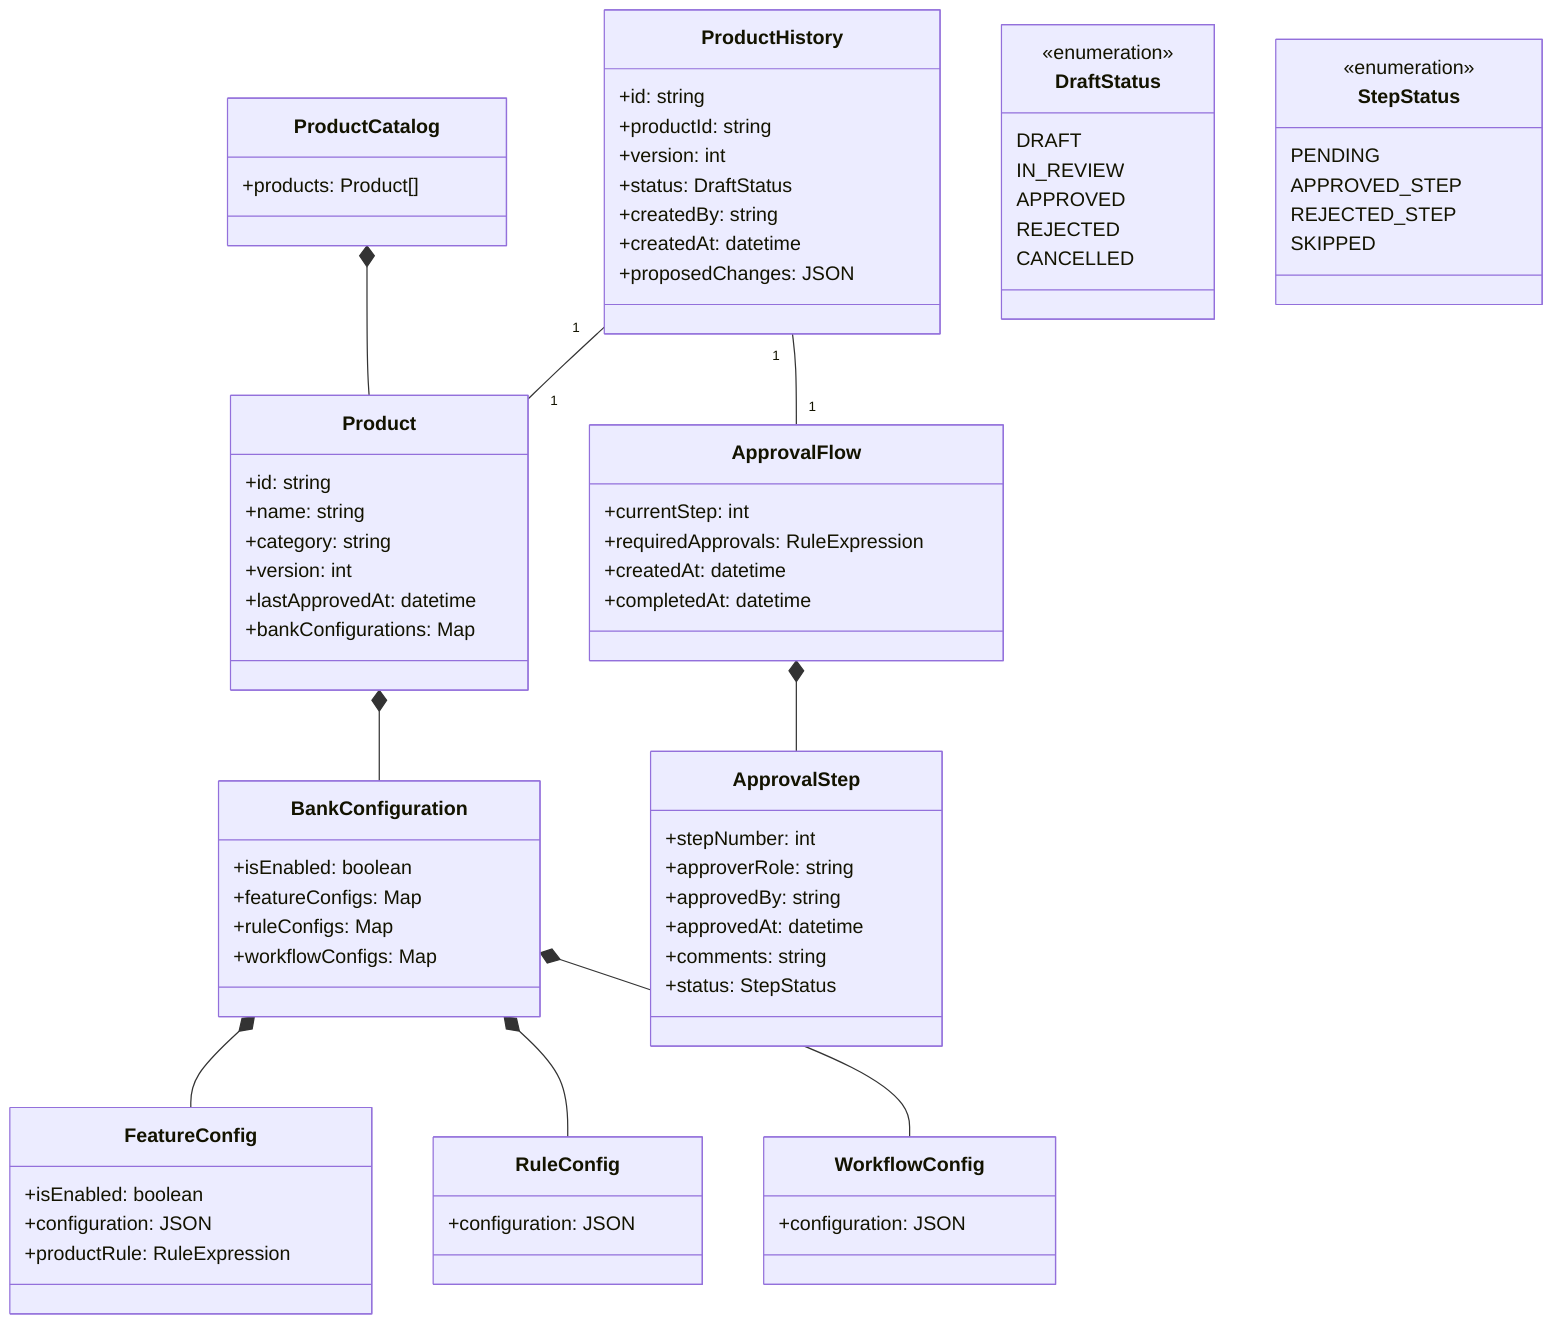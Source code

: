 classDiagram
    %% Live Catalog (only approved versions)
    ProductCatalog *-- Product
    Product *-- BankConfiguration
    BankConfiguration *-- FeatureConfig
    BankConfiguration *-- RuleConfig
    BankConfiguration *-- WorkflowConfig

    %% Change Management (separate)
    ProductHistory "1" -- "1" Product
    ProductHistory "1" -- "1" ApprovalFlow
    ApprovalFlow *-- ApprovalStep

    class ProductCatalog {
        +products: Product[]
    }

    class Product {
        +id: string
        +name: string
        +category: string
        +version: int
        +lastApprovedAt: datetime
        +bankConfigurations: Map<BankId, BankConfiguration>
    }

    class BankConfiguration {
        +isEnabled: boolean
        +featureConfigs: Map<FeatureId, FeatureConfig>
        +ruleConfigs: Map<RuleId, RuleConfig>
        +workflowConfigs: Map<WorkflowId, WorkflowConfig>
    }

    class FeatureConfig {
        +isEnabled: boolean
        +configuration: JSON
        +productRule: RuleExpression
    }

    class RuleConfig {
        +configuration: JSON
    }

    class WorkflowConfig {
        +configuration: JSON
    }

    class ProductHistory {
        +id: string
        +productId: string
        +version: int
        +status: DraftStatus
        +createdBy: string
        +createdAt: datetime
        +proposedChanges: JSON
    }

    class ApprovalFlow {
        +currentStep: int
        +requiredApprovals: RuleExpression
        +createdAt: datetime
        +completedAt: datetime
    }

    class ApprovalStep {
        +stepNumber: int
        +approverRole: string
        +approvedBy: string
        +approvedAt: datetime
        +comments: string
        +status: StepStatus
    }

    class DraftStatus {
        <<enumeration>>
        DRAFT
        IN_REVIEW
        APPROVED
        REJECTED
        CANCELLED
    }

    class StepStatus {
        <<enumeration>>
        PENDING
        APPROVED_STEP
        REJECTED_STEP
        SKIPPED
    }

Sent from my iPhone